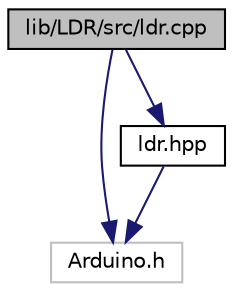 digraph "lib/LDR/src/ldr.cpp"
{
  edge [fontname="Helvetica",fontsize="10",labelfontname="Helvetica",labelfontsize="10"];
  node [fontname="Helvetica",fontsize="10",shape=record];
  Node1 [label="lib/LDR/src/ldr.cpp",height=0.2,width=0.4,color="black", fillcolor="grey75", style="filled", fontcolor="black"];
  Node1 -> Node2 [color="midnightblue",fontsize="10",style="solid"];
  Node2 [label="Arduino.h",height=0.2,width=0.4,color="grey75", fillcolor="white", style="filled"];
  Node1 -> Node3 [color="midnightblue",fontsize="10",style="solid"];
  Node3 [label="ldr.hpp",height=0.2,width=0.4,color="black", fillcolor="white", style="filled",URL="$ldr_8hpp.html"];
  Node3 -> Node2 [color="midnightblue",fontsize="10",style="solid"];
}
